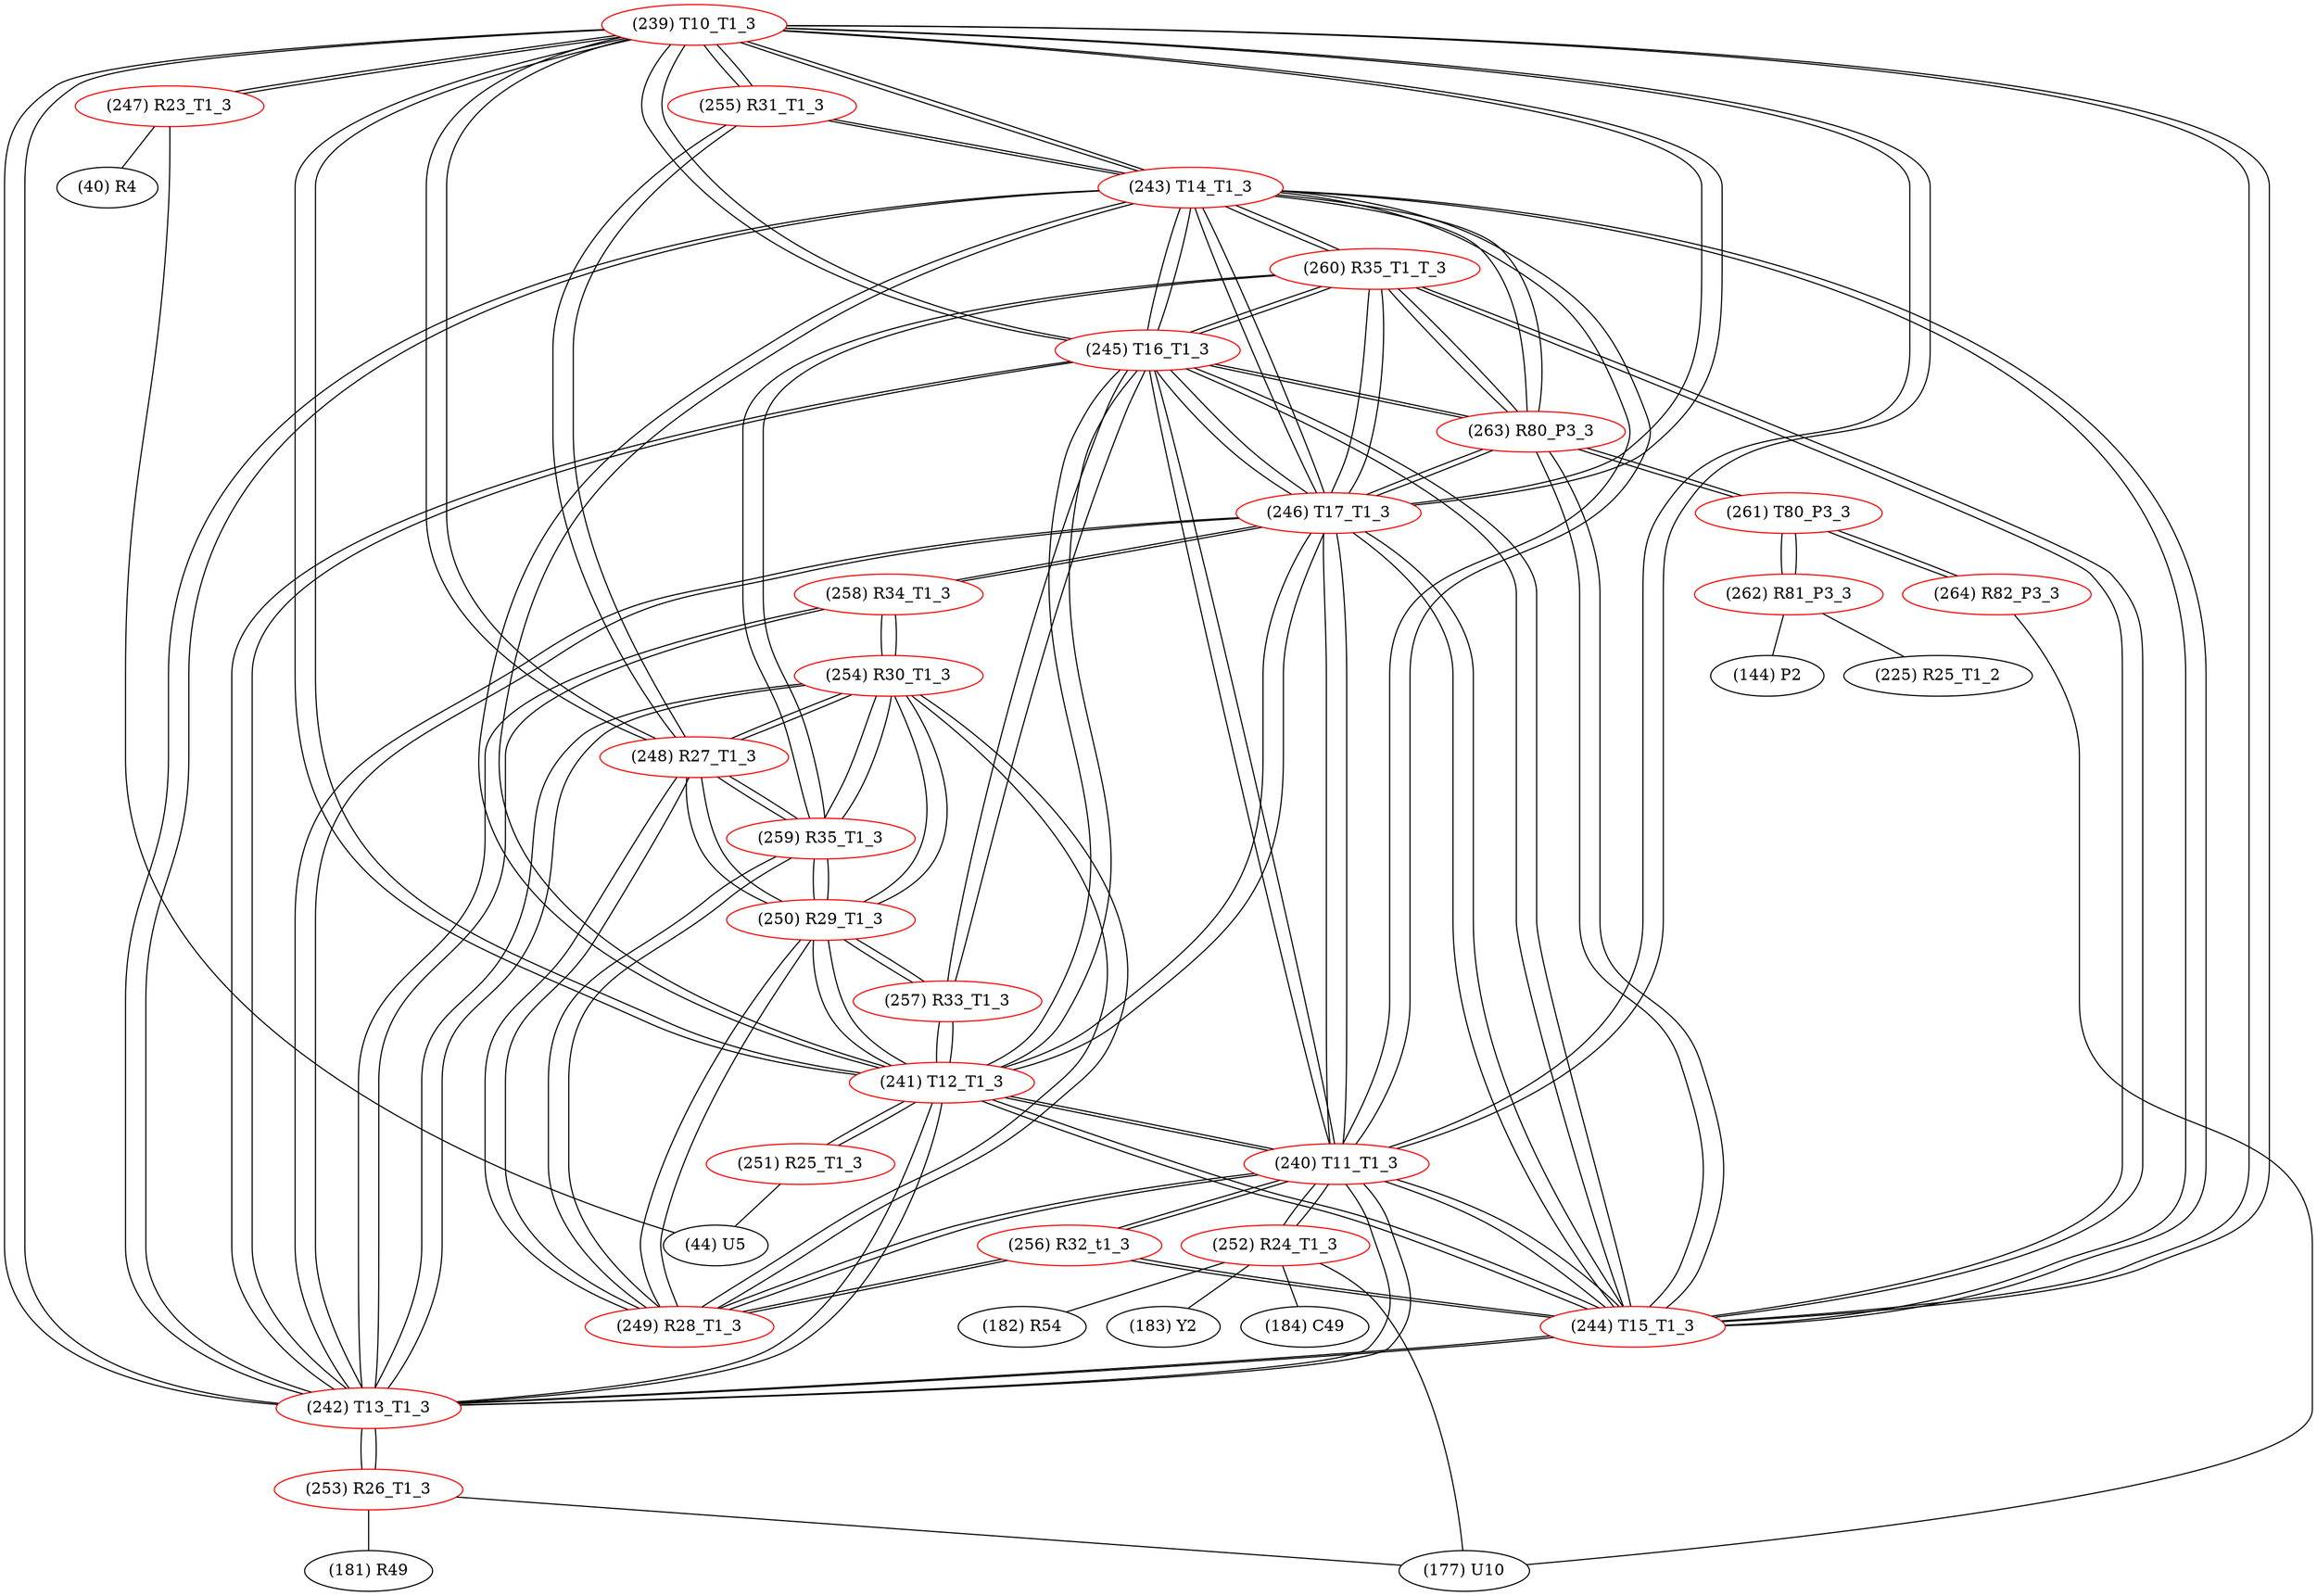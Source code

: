graph {
	239 [label="(239) T10_T1_3" color=red]
	247 [label="(247) R23_T1_3"]
	255 [label="(255) R31_T1_3"]
	248 [label="(248) R27_T1_3"]
	245 [label="(245) T16_T1_3"]
	246 [label="(246) T17_T1_3"]
	244 [label="(244) T15_T1_3"]
	241 [label="(241) T12_T1_3"]
	243 [label="(243) T14_T1_3"]
	242 [label="(242) T13_T1_3"]
	240 [label="(240) T11_T1_3"]
	240 [label="(240) T11_T1_3" color=red]
	252 [label="(252) R24_T1_3"]
	249 [label="(249) R28_T1_3"]
	256 [label="(256) R32_t1_3"]
	239 [label="(239) T10_T1_3"]
	245 [label="(245) T16_T1_3"]
	246 [label="(246) T17_T1_3"]
	244 [label="(244) T15_T1_3"]
	241 [label="(241) T12_T1_3"]
	243 [label="(243) T14_T1_3"]
	242 [label="(242) T13_T1_3"]
	241 [label="(241) T12_T1_3" color=red]
	257 [label="(257) R33_T1_3"]
	250 [label="(250) R29_T1_3"]
	251 [label="(251) R25_T1_3"]
	239 [label="(239) T10_T1_3"]
	245 [label="(245) T16_T1_3"]
	246 [label="(246) T17_T1_3"]
	244 [label="(244) T15_T1_3"]
	243 [label="(243) T14_T1_3"]
	242 [label="(242) T13_T1_3"]
	240 [label="(240) T11_T1_3"]
	242 [label="(242) T13_T1_3" color=red]
	254 [label="(254) R30_T1_3"]
	258 [label="(258) R34_T1_3"]
	253 [label="(253) R26_T1_3"]
	239 [label="(239) T10_T1_3"]
	245 [label="(245) T16_T1_3"]
	246 [label="(246) T17_T1_3"]
	244 [label="(244) T15_T1_3"]
	241 [label="(241) T12_T1_3"]
	243 [label="(243) T14_T1_3"]
	240 [label="(240) T11_T1_3"]
	243 [label="(243) T14_T1_3" color=red]
	239 [label="(239) T10_T1_3"]
	245 [label="(245) T16_T1_3"]
	246 [label="(246) T17_T1_3"]
	244 [label="(244) T15_T1_3"]
	241 [label="(241) T12_T1_3"]
	242 [label="(242) T13_T1_3"]
	240 [label="(240) T11_T1_3"]
	255 [label="(255) R31_T1_3"]
	263 [label="(263) R80_P3_3"]
	260 [label="(260) R35_T1_T_3"]
	244 [label="(244) T15_T1_3" color=red]
	256 [label="(256) R32_t1_3"]
	239 [label="(239) T10_T1_3"]
	245 [label="(245) T16_T1_3"]
	246 [label="(246) T17_T1_3"]
	241 [label="(241) T12_T1_3"]
	243 [label="(243) T14_T1_3"]
	242 [label="(242) T13_T1_3"]
	240 [label="(240) T11_T1_3"]
	263 [label="(263) R80_P3_3"]
	260 [label="(260) R35_T1_T_3"]
	245 [label="(245) T16_T1_3" color=red]
	257 [label="(257) R33_T1_3"]
	239 [label="(239) T10_T1_3"]
	246 [label="(246) T17_T1_3"]
	244 [label="(244) T15_T1_3"]
	241 [label="(241) T12_T1_3"]
	243 [label="(243) T14_T1_3"]
	242 [label="(242) T13_T1_3"]
	240 [label="(240) T11_T1_3"]
	263 [label="(263) R80_P3_3"]
	260 [label="(260) R35_T1_T_3"]
	246 [label="(246) T17_T1_3" color=red]
	258 [label="(258) R34_T1_3"]
	239 [label="(239) T10_T1_3"]
	245 [label="(245) T16_T1_3"]
	244 [label="(244) T15_T1_3"]
	241 [label="(241) T12_T1_3"]
	243 [label="(243) T14_T1_3"]
	242 [label="(242) T13_T1_3"]
	240 [label="(240) T11_T1_3"]
	263 [label="(263) R80_P3_3"]
	260 [label="(260) R35_T1_T_3"]
	247 [label="(247) R23_T1_3" color=red]
	40 [label="(40) R4"]
	44 [label="(44) U5"]
	239 [label="(239) T10_T1_3"]
	248 [label="(248) R27_T1_3" color=red]
	254 [label="(254) R30_T1_3"]
	259 [label="(259) R35_T1_3"]
	250 [label="(250) R29_T1_3"]
	249 [label="(249) R28_T1_3"]
	239 [label="(239) T10_T1_3"]
	255 [label="(255) R31_T1_3"]
	249 [label="(249) R28_T1_3" color=red]
	254 [label="(254) R30_T1_3"]
	259 [label="(259) R35_T1_3"]
	250 [label="(250) R29_T1_3"]
	248 [label="(248) R27_T1_3"]
	240 [label="(240) T11_T1_3"]
	256 [label="(256) R32_t1_3"]
	250 [label="(250) R29_T1_3" color=red]
	254 [label="(254) R30_T1_3"]
	259 [label="(259) R35_T1_3"]
	249 [label="(249) R28_T1_3"]
	248 [label="(248) R27_T1_3"]
	257 [label="(257) R33_T1_3"]
	241 [label="(241) T12_T1_3"]
	251 [label="(251) R25_T1_3" color=red]
	44 [label="(44) U5"]
	241 [label="(241) T12_T1_3"]
	252 [label="(252) R24_T1_3" color=red]
	183 [label="(183) Y2"]
	177 [label="(177) U10"]
	184 [label="(184) C49"]
	182 [label="(182) R54"]
	240 [label="(240) T11_T1_3"]
	253 [label="(253) R26_T1_3" color=red]
	177 [label="(177) U10"]
	181 [label="(181) R49"]
	242 [label="(242) T13_T1_3"]
	254 [label="(254) R30_T1_3" color=red]
	259 [label="(259) R35_T1_3"]
	250 [label="(250) R29_T1_3"]
	249 [label="(249) R28_T1_3"]
	248 [label="(248) R27_T1_3"]
	258 [label="(258) R34_T1_3"]
	242 [label="(242) T13_T1_3"]
	255 [label="(255) R31_T1_3" color=red]
	239 [label="(239) T10_T1_3"]
	248 [label="(248) R27_T1_3"]
	243 [label="(243) T14_T1_3"]
	256 [label="(256) R32_t1_3" color=red]
	244 [label="(244) T15_T1_3"]
	240 [label="(240) T11_T1_3"]
	249 [label="(249) R28_T1_3"]
	257 [label="(257) R33_T1_3" color=red]
	245 [label="(245) T16_T1_3"]
	250 [label="(250) R29_T1_3"]
	241 [label="(241) T12_T1_3"]
	258 [label="(258) R34_T1_3" color=red]
	246 [label="(246) T17_T1_3"]
	254 [label="(254) R30_T1_3"]
	242 [label="(242) T13_T1_3"]
	259 [label="(259) R35_T1_3" color=red]
	254 [label="(254) R30_T1_3"]
	250 [label="(250) R29_T1_3"]
	249 [label="(249) R28_T1_3"]
	248 [label="(248) R27_T1_3"]
	260 [label="(260) R35_T1_T_3"]
	260 [label="(260) R35_T1_T_3" color=red]
	259 [label="(259) R35_T1_3"]
	263 [label="(263) R80_P3_3"]
	246 [label="(246) T17_T1_3"]
	245 [label="(245) T16_T1_3"]
	244 [label="(244) T15_T1_3"]
	243 [label="(243) T14_T1_3"]
	261 [label="(261) T80_P3_3" color=red]
	262 [label="(262) R81_P3_3"]
	264 [label="(264) R82_P3_3"]
	263 [label="(263) R80_P3_3"]
	262 [label="(262) R81_P3_3" color=red]
	144 [label="(144) P2"]
	225 [label="(225) R25_T1_2"]
	261 [label="(261) T80_P3_3"]
	263 [label="(263) R80_P3_3" color=red]
	246 [label="(246) T17_T1_3"]
	260 [label="(260) R35_T1_T_3"]
	245 [label="(245) T16_T1_3"]
	244 [label="(244) T15_T1_3"]
	243 [label="(243) T14_T1_3"]
	261 [label="(261) T80_P3_3"]
	264 [label="(264) R82_P3_3" color=red]
	177 [label="(177) U10"]
	261 [label="(261) T80_P3_3"]
	239 -- 247
	239 -- 255
	239 -- 248
	239 -- 245
	239 -- 246
	239 -- 244
	239 -- 241
	239 -- 243
	239 -- 242
	239 -- 240
	240 -- 252
	240 -- 249
	240 -- 256
	240 -- 239
	240 -- 245
	240 -- 246
	240 -- 244
	240 -- 241
	240 -- 243
	240 -- 242
	241 -- 257
	241 -- 250
	241 -- 251
	241 -- 239
	241 -- 245
	241 -- 246
	241 -- 244
	241 -- 243
	241 -- 242
	241 -- 240
	242 -- 254
	242 -- 258
	242 -- 253
	242 -- 239
	242 -- 245
	242 -- 246
	242 -- 244
	242 -- 241
	242 -- 243
	242 -- 240
	243 -- 239
	243 -- 245
	243 -- 246
	243 -- 244
	243 -- 241
	243 -- 242
	243 -- 240
	243 -- 255
	243 -- 263
	243 -- 260
	244 -- 256
	244 -- 239
	244 -- 245
	244 -- 246
	244 -- 241
	244 -- 243
	244 -- 242
	244 -- 240
	244 -- 263
	244 -- 260
	245 -- 257
	245 -- 239
	245 -- 246
	245 -- 244
	245 -- 241
	245 -- 243
	245 -- 242
	245 -- 240
	245 -- 263
	245 -- 260
	246 -- 258
	246 -- 239
	246 -- 245
	246 -- 244
	246 -- 241
	246 -- 243
	246 -- 242
	246 -- 240
	246 -- 263
	246 -- 260
	247 -- 40
	247 -- 44
	247 -- 239
	248 -- 254
	248 -- 259
	248 -- 250
	248 -- 249
	248 -- 239
	248 -- 255
	249 -- 254
	249 -- 259
	249 -- 250
	249 -- 248
	249 -- 240
	249 -- 256
	250 -- 254
	250 -- 259
	250 -- 249
	250 -- 248
	250 -- 257
	250 -- 241
	251 -- 44
	251 -- 241
	252 -- 183
	252 -- 177
	252 -- 184
	252 -- 182
	252 -- 240
	253 -- 177
	253 -- 181
	253 -- 242
	254 -- 259
	254 -- 250
	254 -- 249
	254 -- 248
	254 -- 258
	254 -- 242
	255 -- 239
	255 -- 248
	255 -- 243
	256 -- 244
	256 -- 240
	256 -- 249
	257 -- 245
	257 -- 250
	257 -- 241
	258 -- 246
	258 -- 254
	258 -- 242
	259 -- 254
	259 -- 250
	259 -- 249
	259 -- 248
	259 -- 260
	260 -- 259
	260 -- 263
	260 -- 246
	260 -- 245
	260 -- 244
	260 -- 243
	261 -- 262
	261 -- 264
	261 -- 263
	262 -- 144
	262 -- 225
	262 -- 261
	263 -- 246
	263 -- 260
	263 -- 245
	263 -- 244
	263 -- 243
	263 -- 261
	264 -- 177
	264 -- 261
}